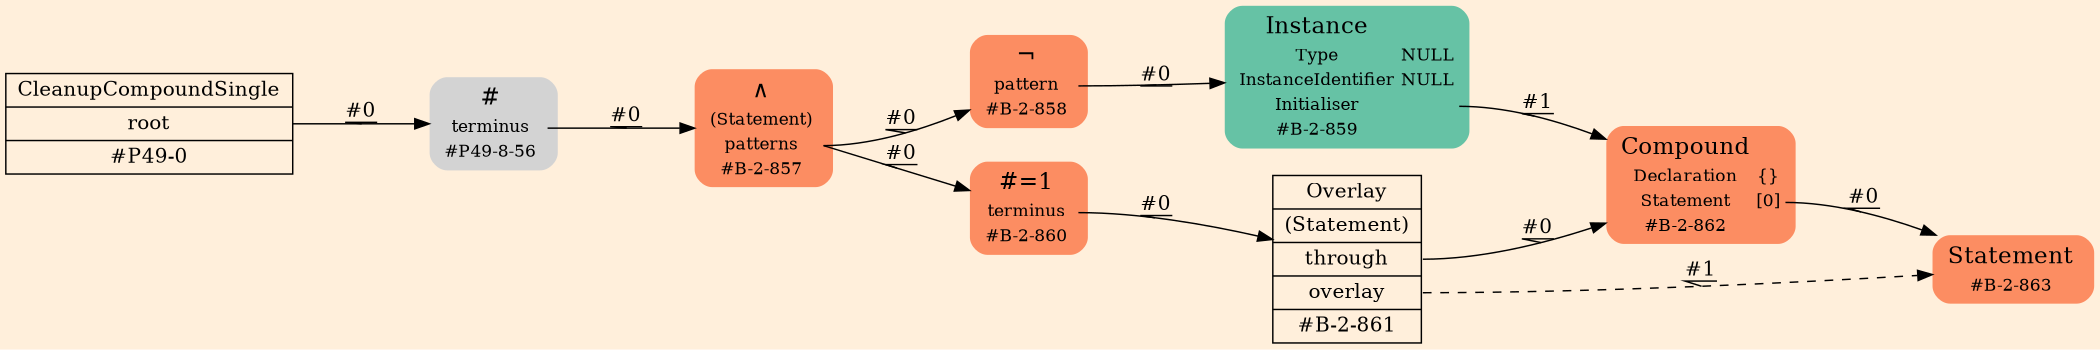digraph Inferno {
graph [
rankdir = "LR"
ranksep = 1.0
size = "14,20"
bgcolor = antiquewhite1
];
node [
];
"CR#P49-0" [
shape = "record"
fillcolor = "transparent"
label = "<fixed> CleanupCompoundSingle | <port0> root | <port1> #P49-0"
style = "filled"
fontsize = "14"
fillcolor = antiquewhite1
];
"#P49-8-56" [
shape = "plaintext"
label = <<TABLE BORDER="0" CELLBORDER="0" CELLSPACING="0">
 <TR>
  <TD><FONT POINT-SIZE="16.0">#</FONT></TD>
  <TD></TD>
 </TR>
 <TR>
  <TD>terminus</TD>
  <TD PORT="port0"></TD>
 </TR>
 <TR>
  <TD>#P49-8-56</TD>
  <TD PORT="port1"></TD>
 </TR>
</TABLE>>
style = "rounded,filled"
fontsize = "12"
];
"#B-2-857" [
shape = "plaintext"
fillcolor = "/set28/2"
label = <<TABLE BORDER="0" CELLBORDER="0" CELLSPACING="0">
 <TR>
  <TD><FONT POINT-SIZE="16.0">∧</FONT></TD>
  <TD></TD>
 </TR>
 <TR>
  <TD>(Statement)</TD>
  <TD PORT="port0"></TD>
 </TR>
 <TR>
  <TD>patterns</TD>
  <TD PORT="port1"></TD>
 </TR>
 <TR>
  <TD>#B-2-857</TD>
  <TD PORT="port2"></TD>
 </TR>
</TABLE>>
style = "rounded,filled"
fontsize = "12"
];
"#B-2-860" [
shape = "plaintext"
fillcolor = "/set28/2"
label = <<TABLE BORDER="0" CELLBORDER="0" CELLSPACING="0">
 <TR>
  <TD><FONT POINT-SIZE="16.0">#=1</FONT></TD>
  <TD></TD>
 </TR>
 <TR>
  <TD>terminus</TD>
  <TD PORT="port0"></TD>
 </TR>
 <TR>
  <TD>#B-2-860</TD>
  <TD PORT="port1"></TD>
 </TR>
</TABLE>>
style = "rounded,filled"
fontsize = "12"
];
"#B-2-861" [
shape = "record"
fillcolor = "/set28/2"
label = "<fixed> Overlay | <port0> (Statement) | <port1> through | <port2> overlay | <port3> #B-2-861"
style = "filled"
fontsize = "14"
fillcolor = antiquewhite1
];
"#B-2-862" [
shape = "plaintext"
fillcolor = "/set28/2"
label = <<TABLE BORDER="0" CELLBORDER="0" CELLSPACING="0">
 <TR>
  <TD><FONT POINT-SIZE="16.0">Compound</FONT></TD>
  <TD></TD>
 </TR>
 <TR>
  <TD>Declaration</TD>
  <TD PORT="port0">{}</TD>
 </TR>
 <TR>
  <TD>Statement</TD>
  <TD PORT="port1">[0]</TD>
 </TR>
 <TR>
  <TD>#B-2-862</TD>
  <TD PORT="port2"></TD>
 </TR>
</TABLE>>
style = "rounded,filled"
fontsize = "12"
];
"#B-2-863" [
shape = "plaintext"
fillcolor = "/set28/2"
label = <<TABLE BORDER="0" CELLBORDER="0" CELLSPACING="0">
 <TR>
  <TD><FONT POINT-SIZE="16.0">Statement</FONT></TD>
  <TD></TD>
 </TR>
 <TR>
  <TD>#B-2-863</TD>
  <TD PORT="port0"></TD>
 </TR>
</TABLE>>
style = "rounded,filled"
fontsize = "12"
];
"#B-2-858" [
shape = "plaintext"
fillcolor = "/set28/2"
label = <<TABLE BORDER="0" CELLBORDER="0" CELLSPACING="0">
 <TR>
  <TD><FONT POINT-SIZE="16.0">¬</FONT></TD>
  <TD></TD>
 </TR>
 <TR>
  <TD>pattern</TD>
  <TD PORT="port0"></TD>
 </TR>
 <TR>
  <TD>#B-2-858</TD>
  <TD PORT="port1"></TD>
 </TR>
</TABLE>>
style = "rounded,filled"
fontsize = "12"
];
"#B-2-859" [
shape = "plaintext"
fillcolor = "/set28/1"
label = <<TABLE BORDER="0" CELLBORDER="0" CELLSPACING="0">
 <TR>
  <TD><FONT POINT-SIZE="16.0">Instance</FONT></TD>
  <TD></TD>
 </TR>
 <TR>
  <TD>Type</TD>
  <TD PORT="port0">NULL</TD>
 </TR>
 <TR>
  <TD>InstanceIdentifier</TD>
  <TD PORT="port1">NULL</TD>
 </TR>
 <TR>
  <TD>Initialiser</TD>
  <TD PORT="port2"></TD>
 </TR>
 <TR>
  <TD>#B-2-859</TD>
  <TD PORT="port3"></TD>
 </TR>
</TABLE>>
style = "rounded,filled"
fontsize = "12"
];
"CR#P49-0":port0 -> "#P49-8-56" [style="solid"
label = "#0"
decorate = true
];
"#P49-8-56":port0 -> "#B-2-857" [style="solid"
label = "#0"
decorate = true
];
"#B-2-857":port1 -> "#B-2-860" [style="solid"
label = "#0"
decorate = true
];
"#B-2-857":port1 -> "#B-2-858" [style="solid"
label = "#0"
decorate = true
];
"#B-2-860":port0 -> "#B-2-861" [style="solid"
label = "#0"
decorate = true
];
"#B-2-861":port1 -> "#B-2-862" [style="solid"
label = "#0"
decorate = true
];
"#B-2-861":port2 -> "#B-2-863" [style="dashed"
label = "#1"
decorate = true
];
"#B-2-862":port1 -> "#B-2-863" [style="solid"
label = "#0"
decorate = true
];
"#B-2-858":port0 -> "#B-2-859" [style="solid"
label = "#0"
decorate = true
];
"#B-2-859":port2 -> "#B-2-862" [style="solid"
label = "#1"
decorate = true
];
}
